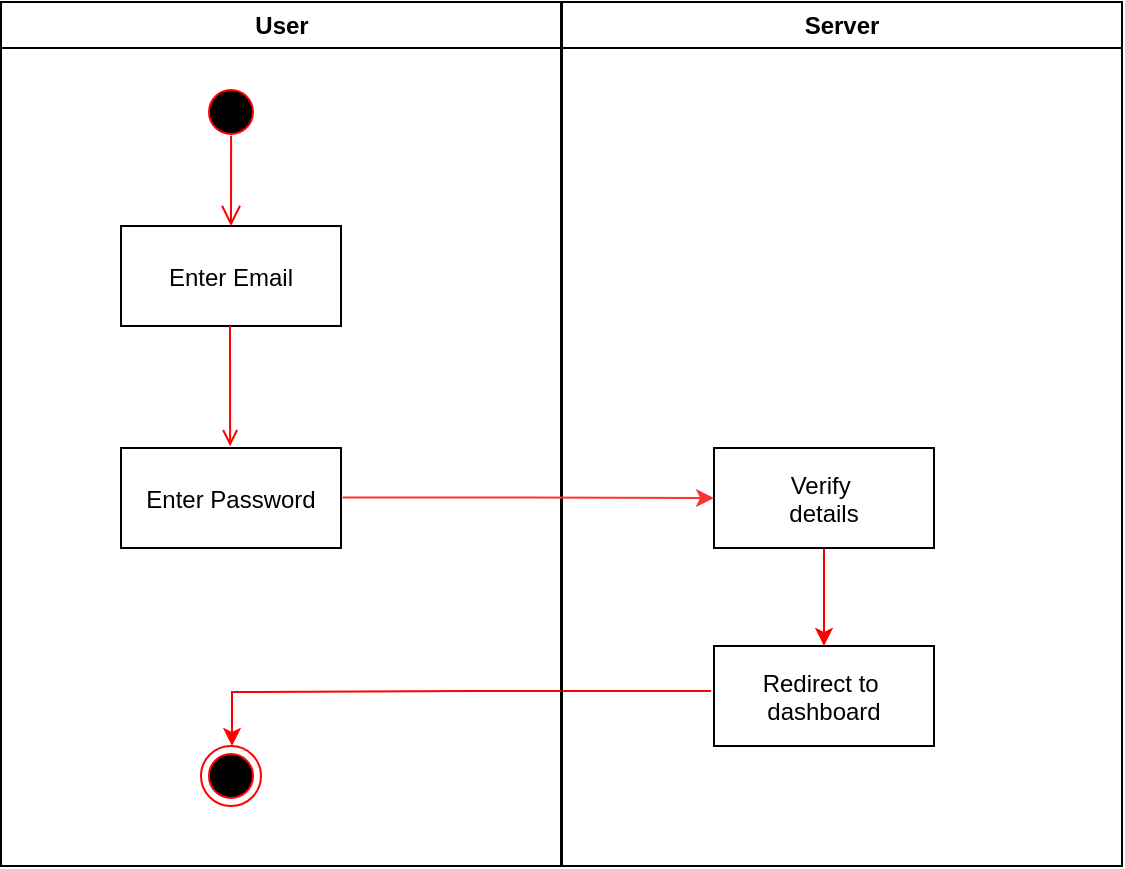 <mxfile version="17.4.6" type="device"><diagram name="Page-1" id="e7e014a7-5840-1c2e-5031-d8a46d1fe8dd"><mxGraphModel dx="815" dy="454" grid="1" gridSize="10" guides="1" tooltips="1" connect="1" arrows="1" fold="1" page="1" pageScale="1" pageWidth="1169" pageHeight="826" background="none" math="0" shadow="0"><root><mxCell id="0"/><mxCell id="1" parent="0"/><mxCell id="ixiAF-aaLdosN5lyGYvo-38" value="User" style="swimlane;whiteSpace=wrap" parent="1" vertex="1"><mxGeometry x="164.5" y="128" width="280" height="432" as="geometry"/></mxCell><mxCell id="ixiAF-aaLdosN5lyGYvo-39" value="" style="ellipse;shape=startState;fillColor=#000000;strokeColor=#ff0000;" parent="ixiAF-aaLdosN5lyGYvo-38" vertex="1"><mxGeometry x="100" y="40" width="30" height="30" as="geometry"/></mxCell><mxCell id="ixiAF-aaLdosN5lyGYvo-40" value="" style="edgeStyle=elbowEdgeStyle;elbow=horizontal;verticalAlign=bottom;endArrow=open;endSize=8;strokeColor=#FF0000;endFill=1;rounded=0;exitX=0.502;exitY=0.895;exitDx=0;exitDy=0;exitPerimeter=0;" parent="ixiAF-aaLdosN5lyGYvo-38" source="ixiAF-aaLdosN5lyGYvo-39" target="ixiAF-aaLdosN5lyGYvo-41" edge="1"><mxGeometry x="100" y="40" as="geometry"><mxPoint x="115" y="110" as="targetPoint"/></mxGeometry></mxCell><mxCell id="ixiAF-aaLdosN5lyGYvo-41" value="Enter Email" style="" parent="ixiAF-aaLdosN5lyGYvo-38" vertex="1"><mxGeometry x="60" y="112" width="110" height="50" as="geometry"/></mxCell><mxCell id="ixiAF-aaLdosN5lyGYvo-42" value="" style="endArrow=open;strokeColor=#FF0000;endFill=1;rounded=0;entryX=0.496;entryY=-0.018;entryDx=0;entryDy=0;entryPerimeter=0;" parent="ixiAF-aaLdosN5lyGYvo-38" edge="1" target="ixiAF-aaLdosN5lyGYvo-44"><mxGeometry relative="1" as="geometry"><mxPoint x="115" y="220" as="targetPoint"/><mxPoint x="114.5" y="162" as="sourcePoint"/></mxGeometry></mxCell><mxCell id="ixiAF-aaLdosN5lyGYvo-44" value="Enter Password" style="" parent="ixiAF-aaLdosN5lyGYvo-38" vertex="1"><mxGeometry x="60" y="223" width="110" height="50" as="geometry"/></mxCell><mxCell id="ixiAF-aaLdosN5lyGYvo-46" value="" style="ellipse;shape=endState;fillColor=#000000;strokeColor=#ff0000" parent="ixiAF-aaLdosN5lyGYvo-38" vertex="1"><mxGeometry x="100" y="372" width="30" height="30" as="geometry"/></mxCell><mxCell id="8WNWXDkSxbw8DfkQFmkB-2" style="edgeStyle=orthogonalEdgeStyle;rounded=0;orthogonalLoop=1;jettySize=auto;html=1;entryX=0.992;entryY=0.531;entryDx=0;entryDy=0;entryPerimeter=0;strokeColor=#FF0000;exitX=-0.013;exitY=0.45;exitDx=0;exitDy=0;exitPerimeter=0;" edge="1" parent="ixiAF-aaLdosN5lyGYvo-38" source="ixiAF-aaLdosN5lyGYvo-52"><mxGeometry relative="1" as="geometry"><mxPoint x="301.88" y="371.51" as="sourcePoint"/><mxPoint x="115.5" y="371.998" as="targetPoint"/><Array as="points"><mxPoint x="236" y="345"/><mxPoint x="116" y="345"/></Array></mxGeometry></mxCell><mxCell id="ixiAF-aaLdosN5lyGYvo-49" value="Server" style="swimlane;whiteSpace=wrap" parent="1" vertex="1"><mxGeometry x="445" y="128" width="280" height="432" as="geometry"/></mxCell><mxCell id="8WNWXDkSxbw8DfkQFmkB-1" style="edgeStyle=orthogonalEdgeStyle;rounded=0;orthogonalLoop=1;jettySize=auto;html=1;entryX=0.5;entryY=0;entryDx=0;entryDy=0;strokeColor=#FF0000;" edge="1" parent="ixiAF-aaLdosN5lyGYvo-49" source="ixiAF-aaLdosN5lyGYvo-51" target="ixiAF-aaLdosN5lyGYvo-52"><mxGeometry relative="1" as="geometry"/></mxCell><mxCell id="ixiAF-aaLdosN5lyGYvo-51" value="Verify &#10;details" style="strokeColor=#000000;" parent="ixiAF-aaLdosN5lyGYvo-49" vertex="1"><mxGeometry x="76" y="223" width="110" height="50" as="geometry"/></mxCell><mxCell id="ixiAF-aaLdosN5lyGYvo-52" value="Redirect to &#10;dashboard" style="" parent="ixiAF-aaLdosN5lyGYvo-49" vertex="1"><mxGeometry x="76" y="322" width="110" height="50" as="geometry"/></mxCell><mxCell id="_tzwtxZHBWWJR76RGd0Z-1" style="edgeStyle=orthogonalEdgeStyle;rounded=0;orthogonalLoop=1;jettySize=auto;html=1;entryX=0;entryY=0.5;entryDx=0;entryDy=0;strokeColor=#FF3333;exitX=1.007;exitY=0.496;exitDx=0;exitDy=0;exitPerimeter=0;" parent="1" source="ixiAF-aaLdosN5lyGYvo-44" target="ixiAF-aaLdosN5lyGYvo-51" edge="1"><mxGeometry relative="1" as="geometry"><mxPoint x="340" y="376" as="sourcePoint"/></mxGeometry></mxCell></root></mxGraphModel></diagram></mxfile>